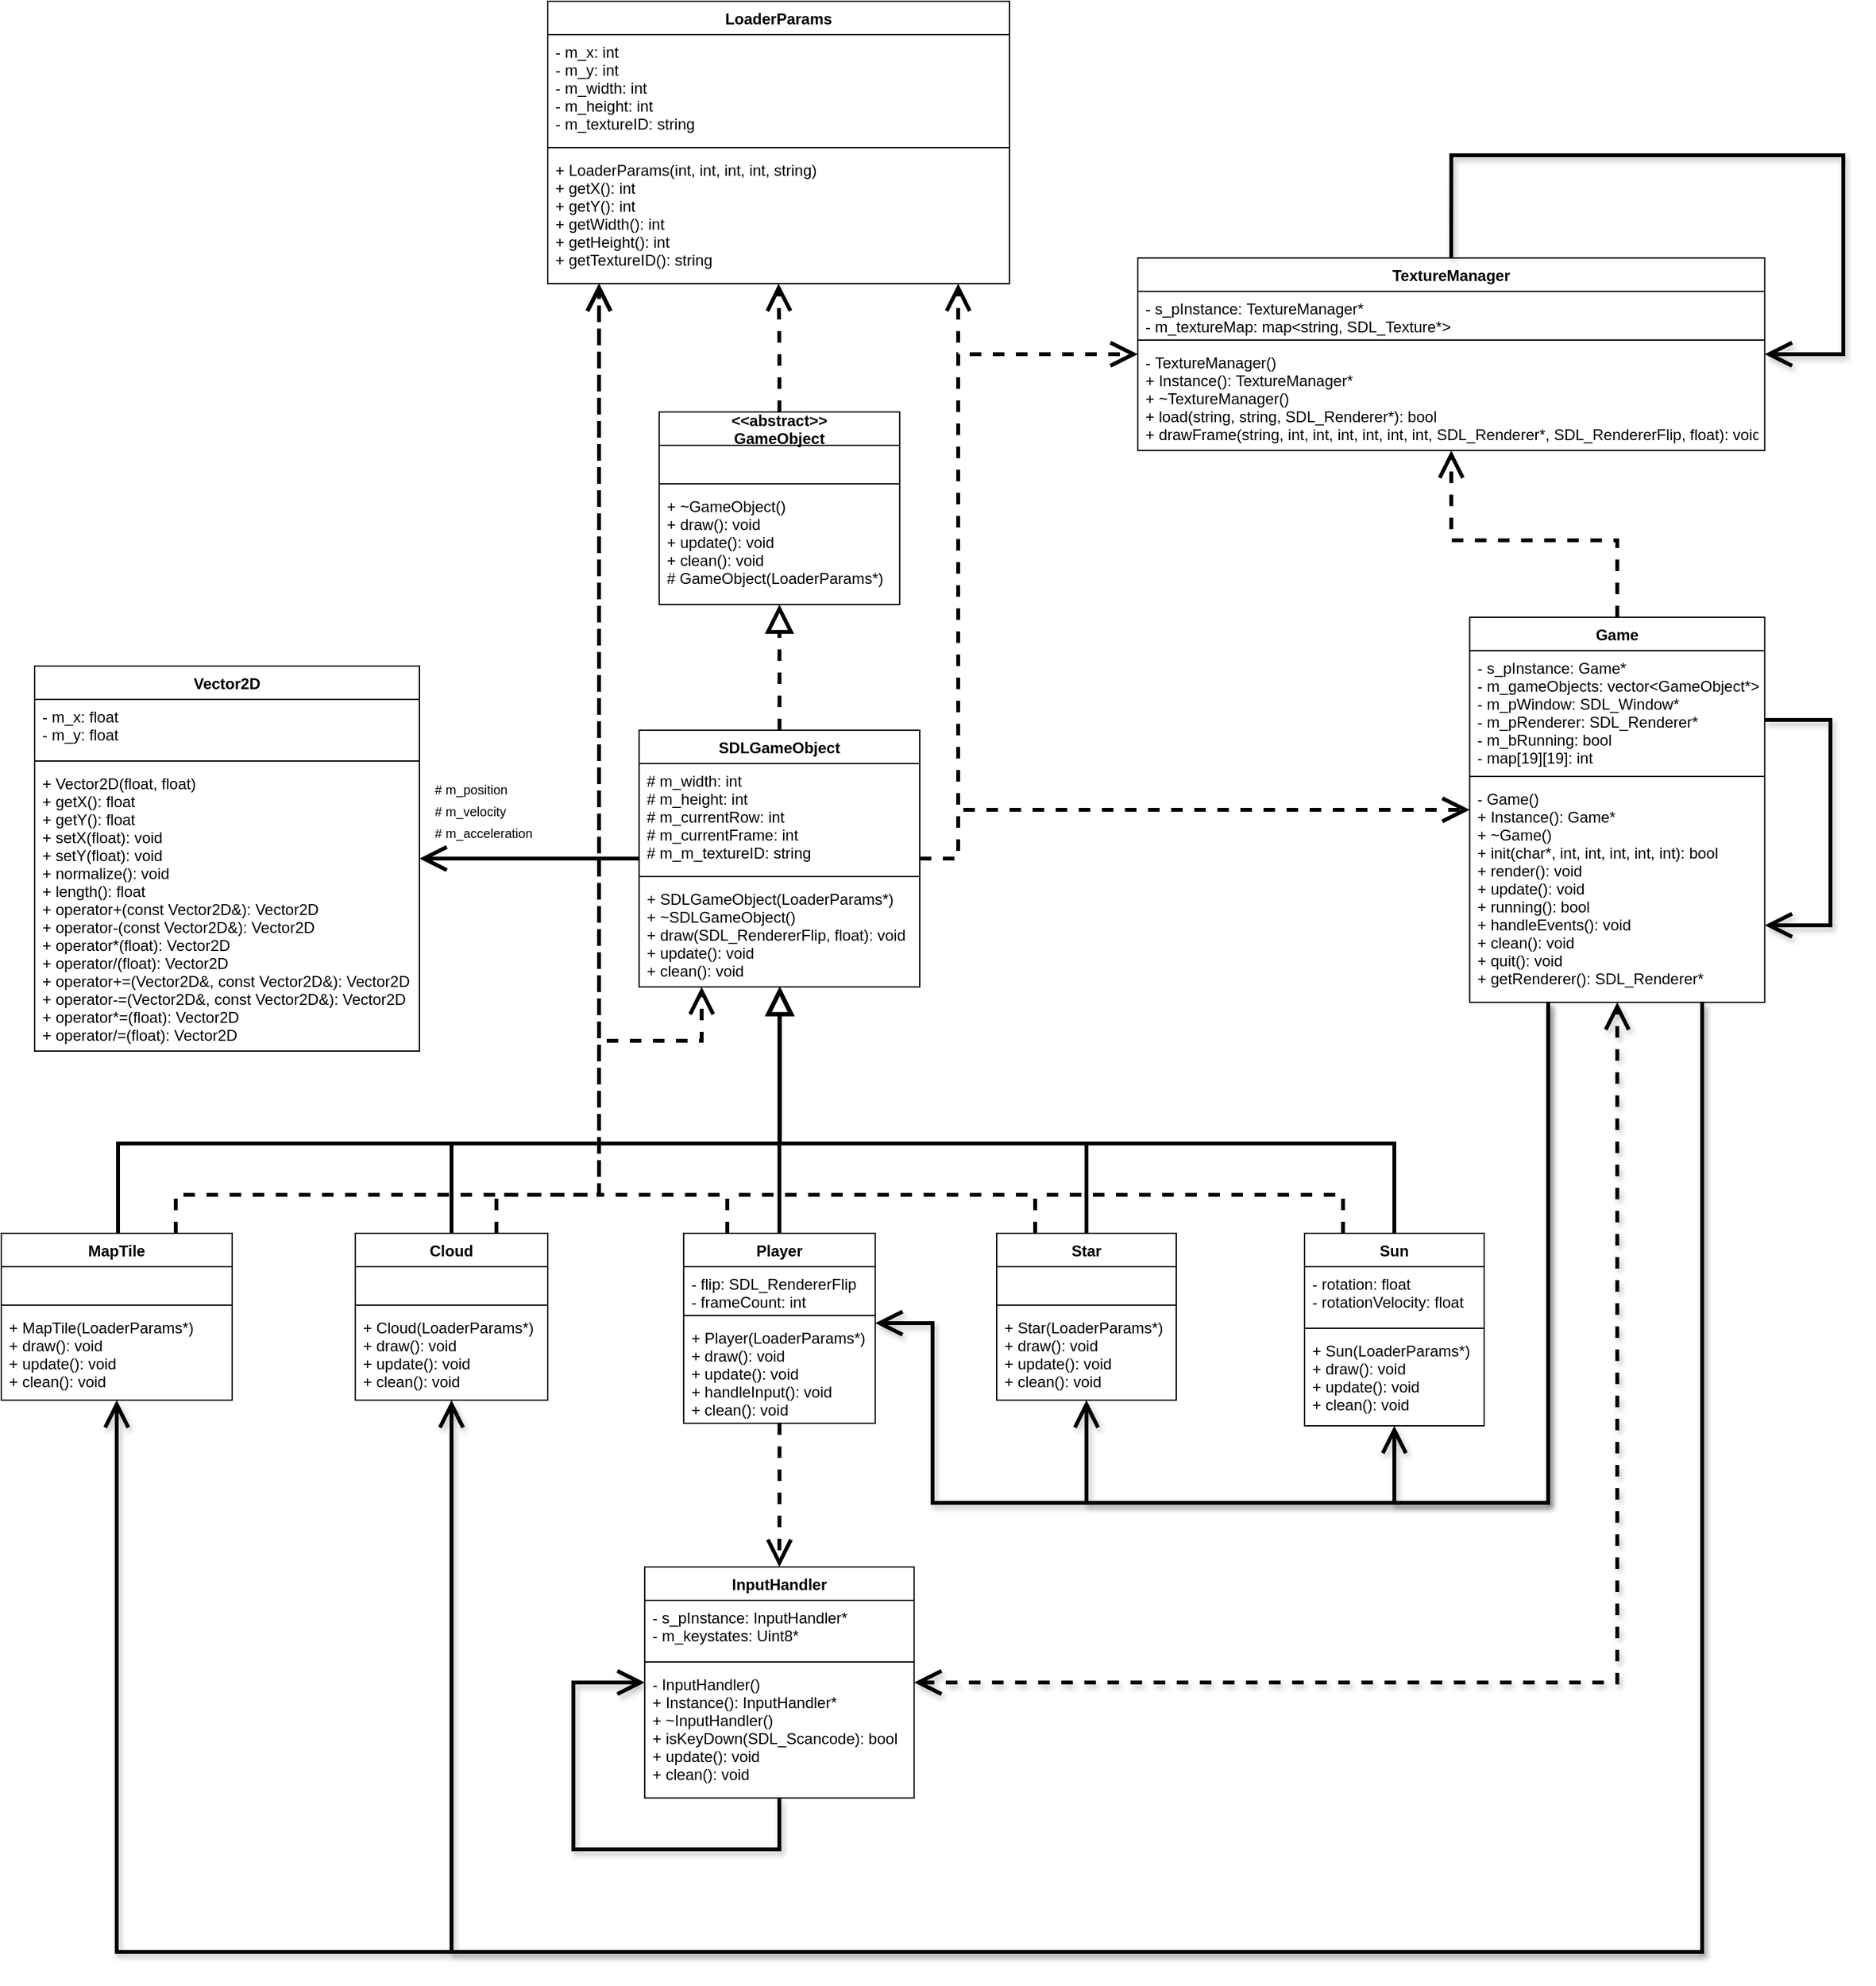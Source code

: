 <mxfile version="15.7.0" type="github">
  <diagram id="SluE9JfmMPjYJ1EXBR1Q" name="Page-1">
    <mxGraphModel dx="1038" dy="579" grid="1" gridSize="10" guides="1" tooltips="1" connect="1" arrows="1" fold="1" page="1" pageScale="1" pageWidth="827" pageHeight="1169" math="0" shadow="0">
      <root>
        <mxCell id="0" />
        <mxCell id="1" parent="0" />
        <mxCell id="HP5ziUZP_K-sw0KjSBvC-159" style="edgeStyle=orthogonalEdgeStyle;rounded=0;orthogonalLoop=1;jettySize=auto;html=1;dashed=1;fontSize=10;startArrow=open;startFill=0;endArrow=open;endFill=0;startSize=15;endSize=15;targetPerimeterSpacing=0;strokeWidth=3;align=left;shadow=1;" parent="1" source="HP5ziUZP_K-sw0KjSBvC-115" target="HP5ziUZP_K-sw0KjSBvC-17" edge="1">
          <mxGeometry relative="1" as="geometry" />
        </mxCell>
        <mxCell id="HP5ziUZP_K-sw0KjSBvC-128" style="edgeStyle=orthogonalEdgeStyle;rounded=0;orthogonalLoop=1;jettySize=auto;html=1;fontSize=14;startArrow=none;startFill=0;endArrow=block;endFill=0;startSize=0;endSize=15;targetPerimeterSpacing=0;strokeWidth=3;align=left;" parent="1" source="HP5ziUZP_K-sw0KjSBvC-13" target="HP5ziUZP_K-sw0KjSBvC-38" edge="1">
          <mxGeometry relative="1" as="geometry">
            <Array as="points">
              <mxPoint x="585" y="930" />
              <mxPoint x="841" y="930" />
            </Array>
          </mxGeometry>
        </mxCell>
        <mxCell id="HP5ziUZP_K-sw0KjSBvC-146" style="edgeStyle=orthogonalEdgeStyle;rounded=0;orthogonalLoop=1;jettySize=auto;html=1;dashed=1;fontSize=10;startArrow=none;startFill=0;endArrow=open;endFill=0;startSize=0;endSize=15;targetPerimeterSpacing=0;strokeWidth=3;align=left;" parent="1" source="HP5ziUZP_K-sw0KjSBvC-13" target="HP5ziUZP_K-sw0KjSBvC-26" edge="1">
          <mxGeometry relative="1" as="geometry">
            <Array as="points">
              <mxPoint x="620" y="970" />
              <mxPoint x="700" y="970" />
            </Array>
          </mxGeometry>
        </mxCell>
        <mxCell id="HP5ziUZP_K-sw0KjSBvC-13" value="Cloud" style="swimlane;fontStyle=1;align=center;verticalAlign=top;childLayout=stackLayout;horizontal=1;startSize=26;horizontalStack=0;resizeParent=1;resizeParentMax=0;resizeLast=0;collapsible=1;marginBottom=0;" parent="1" vertex="1">
          <mxGeometry x="510" y="1000" width="150" height="130" as="geometry" />
        </mxCell>
        <mxCell id="HP5ziUZP_K-sw0KjSBvC-14" value=" " style="text;strokeColor=none;fillColor=none;align=left;verticalAlign=top;spacingLeft=4;spacingRight=4;overflow=hidden;rotatable=0;points=[[0,0.5],[1,0.5]];portConstraint=eastwest;" parent="HP5ziUZP_K-sw0KjSBvC-13" vertex="1">
          <mxGeometry y="26" width="150" height="26" as="geometry" />
        </mxCell>
        <mxCell id="HP5ziUZP_K-sw0KjSBvC-15" value="" style="line;strokeWidth=1;fillColor=none;align=left;verticalAlign=middle;spacingTop=-1;spacingLeft=3;spacingRight=3;rotatable=0;labelPosition=right;points=[];portConstraint=eastwest;" parent="HP5ziUZP_K-sw0KjSBvC-13" vertex="1">
          <mxGeometry y="52" width="150" height="8" as="geometry" />
        </mxCell>
        <mxCell id="HP5ziUZP_K-sw0KjSBvC-16" value="+ Cloud(LoaderParams*)&#xa;+ draw(): void&#xa;+ update(): void&#xa;+ clean(): void" style="text;strokeColor=none;fillColor=none;align=left;verticalAlign=top;spacingLeft=4;spacingRight=4;overflow=hidden;rotatable=0;points=[[0,0.5],[1,0.5]];portConstraint=eastwest;" parent="HP5ziUZP_K-sw0KjSBvC-13" vertex="1">
          <mxGeometry y="60" width="150" height="70" as="geometry" />
        </mxCell>
        <mxCell id="HP5ziUZP_K-sw0KjSBvC-136" style="edgeStyle=orthogonalEdgeStyle;rounded=0;orthogonalLoop=1;jettySize=auto;html=1;fontSize=12;startArrow=none;startFill=0;endArrow=open;endFill=0;startSize=0;endSize=15;targetPerimeterSpacing=0;strokeWidth=3;align=left;dashed=1;" parent="1" source="HP5ziUZP_K-sw0KjSBvC-22" target="HP5ziUZP_K-sw0KjSBvC-26" edge="1">
          <mxGeometry relative="1" as="geometry" />
        </mxCell>
        <mxCell id="HP5ziUZP_K-sw0KjSBvC-22" value="&lt;&lt;abstract&gt;&gt;&#xa;GameObject" style="swimlane;fontStyle=1;align=center;verticalAlign=middle;childLayout=stackLayout;horizontal=1;startSize=26;horizontalStack=0;resizeParent=1;resizeParentMax=0;resizeLast=0;collapsible=1;marginBottom=0;fontSize=12;spacing=2;spacingTop=0;" parent="1" vertex="1">
          <mxGeometry x="746.88" y="360" width="187.5" height="150" as="geometry">
            <mxRectangle x="746.88" y="360" width="110" height="40" as="alternateBounds" />
          </mxGeometry>
        </mxCell>
        <mxCell id="HP5ziUZP_K-sw0KjSBvC-23" value=" " style="text;align=left;verticalAlign=top;spacingLeft=4;spacingRight=4;overflow=hidden;rotatable=0;points=[[0,0.5],[1,0.5]];portConstraint=eastwest;" parent="HP5ziUZP_K-sw0KjSBvC-22" vertex="1">
          <mxGeometry y="26" width="187.5" height="26" as="geometry" />
        </mxCell>
        <mxCell id="HP5ziUZP_K-sw0KjSBvC-24" value="" style="line;strokeWidth=1;fillColor=none;align=left;verticalAlign=middle;spacingTop=-1;spacingLeft=3;spacingRight=3;rotatable=0;labelPosition=right;points=[];portConstraint=eastwest;" parent="HP5ziUZP_K-sw0KjSBvC-22" vertex="1">
          <mxGeometry y="52" width="187.5" height="8" as="geometry" />
        </mxCell>
        <mxCell id="HP5ziUZP_K-sw0KjSBvC-25" value="+ ~GameObject()&#xa;+ draw(): void&#xa;+ update(): void&#xa;+ clean(): void&#xa;# GameObject(LoaderParams*)" style="text;strokeColor=none;fillColor=none;align=left;verticalAlign=top;spacingLeft=4;spacingRight=4;overflow=hidden;rotatable=0;points=[[0,0.5],[1,0.5]];portConstraint=eastwest;fontSize=12;" parent="HP5ziUZP_K-sw0KjSBvC-22" vertex="1">
          <mxGeometry y="60" width="187.5" height="90" as="geometry" />
        </mxCell>
        <mxCell id="HP5ziUZP_K-sw0KjSBvC-26" value="LoaderParams" style="swimlane;fontStyle=1;align=center;verticalAlign=top;childLayout=stackLayout;horizontal=1;startSize=26;horizontalStack=0;resizeParent=1;resizeParentMax=0;resizeLast=0;collapsible=1;marginBottom=0;" parent="1" vertex="1">
          <mxGeometry x="660" y="40" width="360" height="220" as="geometry" />
        </mxCell>
        <mxCell id="HP5ziUZP_K-sw0KjSBvC-27" value="- m_x: int&#xa;- m_y: int&#xa;- m_width: int&#xa;- m_height: int&#xa;- m_textureID: string" style="text;strokeColor=none;fillColor=none;align=left;verticalAlign=top;spacingLeft=4;spacingRight=4;overflow=hidden;rotatable=0;points=[[0,0.5],[1,0.5]];portConstraint=eastwest;" parent="HP5ziUZP_K-sw0KjSBvC-26" vertex="1">
          <mxGeometry y="26" width="360" height="84" as="geometry" />
        </mxCell>
        <mxCell id="HP5ziUZP_K-sw0KjSBvC-28" value="" style="line;strokeWidth=1;fillColor=none;align=left;verticalAlign=middle;spacingTop=-1;spacingLeft=3;spacingRight=3;rotatable=0;labelPosition=right;points=[];portConstraint=eastwest;" parent="HP5ziUZP_K-sw0KjSBvC-26" vertex="1">
          <mxGeometry y="110" width="360" height="8" as="geometry" />
        </mxCell>
        <mxCell id="HP5ziUZP_K-sw0KjSBvC-29" value="+ LoaderParams(int, int, int, int, string)&#xa;+ getX(): int&#xa;+ getY(): int&#xa;+ getWidth(): int&#xa;+ getHeight(): int&#xa;+ getTextureID(): string" style="text;strokeColor=none;fillColor=none;align=left;verticalAlign=top;spacingLeft=4;spacingRight=4;overflow=hidden;rotatable=0;points=[[0,0.5],[1,0.5]];portConstraint=eastwest;" parent="HP5ziUZP_K-sw0KjSBvC-26" vertex="1">
          <mxGeometry y="118" width="360" height="102" as="geometry" />
        </mxCell>
        <mxCell id="HP5ziUZP_K-sw0KjSBvC-122" style="edgeStyle=orthogonalEdgeStyle;rounded=0;orthogonalLoop=1;jettySize=auto;html=1;fontSize=14;startArrow=none;startFill=0;endArrow=block;endFill=0;startSize=0;endSize=15;targetPerimeterSpacing=0;strokeWidth=3;align=left;" parent="1" source="HP5ziUZP_K-sw0KjSBvC-34" target="HP5ziUZP_K-sw0KjSBvC-38" edge="1">
          <mxGeometry relative="1" as="geometry" />
        </mxCell>
        <mxCell id="HP5ziUZP_K-sw0KjSBvC-148" style="edgeStyle=orthogonalEdgeStyle;rounded=0;orthogonalLoop=1;jettySize=auto;html=1;dashed=1;fontSize=10;startArrow=none;startFill=0;endArrow=open;endFill=0;startSize=0;endSize=15;targetPerimeterSpacing=0;strokeWidth=3;align=left;" parent="1" source="HP5ziUZP_K-sw0KjSBvC-34" target="HP5ziUZP_K-sw0KjSBvC-26" edge="1">
          <mxGeometry relative="1" as="geometry">
            <Array as="points">
              <mxPoint x="800" y="970" />
              <mxPoint x="700" y="970" />
            </Array>
          </mxGeometry>
        </mxCell>
        <mxCell id="HP5ziUZP_K-sw0KjSBvC-156" style="edgeStyle=orthogonalEdgeStyle;rounded=0;orthogonalLoop=1;jettySize=auto;html=1;dashed=1;fontSize=10;startArrow=none;startFill=0;endArrow=open;endFill=0;startSize=0;endSize=15;targetPerimeterSpacing=0;strokeWidth=3;align=left;" parent="1" source="HP5ziUZP_K-sw0KjSBvC-34" target="HP5ziUZP_K-sw0KjSBvC-115" edge="1">
          <mxGeometry relative="1" as="geometry" />
        </mxCell>
        <mxCell id="HP5ziUZP_K-sw0KjSBvC-34" value="Player" style="swimlane;fontStyle=1;align=center;verticalAlign=top;childLayout=stackLayout;horizontal=1;startSize=26;horizontalStack=0;resizeParent=1;resizeParentMax=0;resizeLast=0;collapsible=1;marginBottom=0;" parent="1" vertex="1">
          <mxGeometry x="765.95" y="1000" width="149.37" height="148" as="geometry" />
        </mxCell>
        <mxCell id="HP5ziUZP_K-sw0KjSBvC-35" value="- flip: SDL_RendererFlip&#xa;- frameCount: int" style="text;strokeColor=none;fillColor=none;align=left;verticalAlign=top;spacingLeft=4;spacingRight=4;overflow=hidden;rotatable=0;points=[[0,0.5],[1,0.5]];portConstraint=eastwest;" parent="HP5ziUZP_K-sw0KjSBvC-34" vertex="1">
          <mxGeometry y="26" width="149.37" height="34" as="geometry" />
        </mxCell>
        <mxCell id="HP5ziUZP_K-sw0KjSBvC-36" value="" style="line;strokeWidth=1;fillColor=none;align=left;verticalAlign=middle;spacingTop=-1;spacingLeft=3;spacingRight=3;rotatable=0;labelPosition=right;points=[];portConstraint=eastwest;" parent="HP5ziUZP_K-sw0KjSBvC-34" vertex="1">
          <mxGeometry y="60" width="149.37" height="8" as="geometry" />
        </mxCell>
        <mxCell id="HP5ziUZP_K-sw0KjSBvC-37" value="+ Player(LoaderParams*)&#xa;+ draw(): void&#xa;+ update(): void&#xa;+ handleInput(): void&#xa;+ clean(): void" style="text;strokeColor=none;fillColor=none;align=left;verticalAlign=top;spacingLeft=4;spacingRight=4;overflow=hidden;rotatable=0;points=[[0,0.5],[1,0.5]];portConstraint=eastwest;" parent="HP5ziUZP_K-sw0KjSBvC-34" vertex="1">
          <mxGeometry y="68" width="149.37" height="80" as="geometry" />
        </mxCell>
        <mxCell id="HP5ziUZP_K-sw0KjSBvC-74" style="edgeStyle=orthogonalEdgeStyle;rounded=0;orthogonalLoop=1;jettySize=auto;html=1;startArrow=none;startFill=0;endArrow=block;endFill=0;targetPerimeterSpacing=0;strokeWidth=3;dashed=1;startSize=0;endSize=15;align=left;" parent="1" source="HP5ziUZP_K-sw0KjSBvC-38" target="HP5ziUZP_K-sw0KjSBvC-22" edge="1">
          <mxGeometry relative="1" as="geometry" />
        </mxCell>
        <mxCell id="HP5ziUZP_K-sw0KjSBvC-125" value="&lt;font style=&quot;font-size: 10px&quot;&gt;# m_position&lt;br&gt;# m_velocity&lt;br&gt;# m_acceleration&lt;/font&gt;" style="edgeStyle=orthogonalEdgeStyle;rounded=0;orthogonalLoop=1;jettySize=auto;html=1;fontSize=14;startArrow=none;startFill=0;endArrow=open;endFill=0;startSize=0;endSize=15;targetPerimeterSpacing=0;strokeWidth=3;align=left;" parent="1" source="HP5ziUZP_K-sw0KjSBvC-38" target="HP5ziUZP_K-sw0KjSBvC-54" edge="1">
          <mxGeometry x="0.883" y="-38" relative="1" as="geometry">
            <mxPoint as="offset" />
          </mxGeometry>
        </mxCell>
        <mxCell id="HP5ziUZP_K-sw0KjSBvC-138" style="edgeStyle=orthogonalEdgeStyle;rounded=0;orthogonalLoop=1;jettySize=auto;html=1;dashed=1;fontSize=10;startArrow=none;startFill=0;endArrow=open;endFill=0;startSize=0;endSize=15;targetPerimeterSpacing=0;strokeWidth=3;align=left;" parent="1" source="HP5ziUZP_K-sw0KjSBvC-38" target="HP5ziUZP_K-sw0KjSBvC-26" edge="1">
          <mxGeometry relative="1" as="geometry">
            <Array as="points">
              <mxPoint x="980" y="430" />
              <mxPoint x="980" y="430" />
            </Array>
          </mxGeometry>
        </mxCell>
        <mxCell id="HP5ziUZP_K-sw0KjSBvC-141" style="edgeStyle=orthogonalEdgeStyle;rounded=0;orthogonalLoop=1;jettySize=auto;html=1;dashed=1;fontSize=10;startArrow=none;startFill=0;endArrow=open;endFill=0;startSize=0;endSize=15;targetPerimeterSpacing=0;strokeWidth=3;align=left;" parent="1" source="HP5ziUZP_K-sw0KjSBvC-38" target="HP5ziUZP_K-sw0KjSBvC-50" edge="1">
          <mxGeometry relative="1" as="geometry">
            <Array as="points">
              <mxPoint x="980" y="708" />
              <mxPoint x="980" y="315" />
            </Array>
          </mxGeometry>
        </mxCell>
        <mxCell id="HP5ziUZP_K-sw0KjSBvC-160" style="edgeStyle=orthogonalEdgeStyle;rounded=0;orthogonalLoop=1;jettySize=auto;html=1;dashed=1;fontSize=10;startArrow=none;startFill=0;endArrow=open;endFill=0;startSize=0;endSize=15;targetPerimeterSpacing=0;strokeWidth=3;align=left;" parent="1" source="HP5ziUZP_K-sw0KjSBvC-38" target="HP5ziUZP_K-sw0KjSBvC-17" edge="1">
          <mxGeometry relative="1" as="geometry">
            <Array as="points">
              <mxPoint x="980" y="708" />
              <mxPoint x="980" y="670" />
            </Array>
          </mxGeometry>
        </mxCell>
        <mxCell id="HP5ziUZP_K-sw0KjSBvC-38" value="SDLGameObject" style="swimlane;fontStyle=1;align=center;verticalAlign=top;childLayout=stackLayout;horizontal=1;startSize=26;horizontalStack=0;resizeParent=1;resizeParentMax=0;resizeLast=0;collapsible=1;marginBottom=0;" parent="1" vertex="1">
          <mxGeometry x="731.26" y="608" width="218.75" height="200" as="geometry" />
        </mxCell>
        <mxCell id="HP5ziUZP_K-sw0KjSBvC-39" value="# m_width: int&#xa;# m_height: int&#xa;# m_currentRow: int&#xa;# m_currentFrame: int&#xa;# m_m_textureID: string" style="text;strokeColor=none;fillColor=none;align=left;verticalAlign=top;spacingLeft=4;spacingRight=4;overflow=hidden;rotatable=0;points=[[0,0.5],[1,0.5]];portConstraint=eastwest;" parent="HP5ziUZP_K-sw0KjSBvC-38" vertex="1">
          <mxGeometry y="26" width="218.75" height="84" as="geometry" />
        </mxCell>
        <mxCell id="HP5ziUZP_K-sw0KjSBvC-40" value="" style="line;strokeWidth=1;fillColor=none;align=left;verticalAlign=middle;spacingTop=-1;spacingLeft=3;spacingRight=3;rotatable=0;labelPosition=right;points=[];portConstraint=eastwest;" parent="HP5ziUZP_K-sw0KjSBvC-38" vertex="1">
          <mxGeometry y="110" width="218.75" height="8" as="geometry" />
        </mxCell>
        <mxCell id="HP5ziUZP_K-sw0KjSBvC-41" value="+ SDLGameObject(LoaderParams*)&#xa;+ ~SDLGameObject()&#xa;+ draw(SDL_RendererFlip, float): void&#xa;+ update(): void&#xa;+ clean(): void" style="text;strokeColor=none;fillColor=none;align=left;verticalAlign=top;spacingLeft=4;spacingRight=4;overflow=hidden;rotatable=0;points=[[0,0.5],[1,0.5]];portConstraint=eastwest;" parent="HP5ziUZP_K-sw0KjSBvC-38" vertex="1">
          <mxGeometry y="118" width="218.75" height="82" as="geometry" />
        </mxCell>
        <mxCell id="HP5ziUZP_K-sw0KjSBvC-131" style="edgeStyle=orthogonalEdgeStyle;rounded=0;orthogonalLoop=1;jettySize=auto;html=1;fontSize=14;startArrow=none;startFill=0;endArrow=block;endFill=0;startSize=0;endSize=15;targetPerimeterSpacing=0;strokeWidth=3;align=left;" parent="1" source="HP5ziUZP_K-sw0KjSBvC-42" target="HP5ziUZP_K-sw0KjSBvC-38" edge="1">
          <mxGeometry relative="1" as="geometry">
            <Array as="points">
              <mxPoint x="1320" y="930" />
              <mxPoint x="841" y="930" />
            </Array>
          </mxGeometry>
        </mxCell>
        <mxCell id="HP5ziUZP_K-sw0KjSBvC-153" style="edgeStyle=orthogonalEdgeStyle;rounded=0;orthogonalLoop=1;jettySize=auto;html=1;dashed=1;fontSize=10;startArrow=none;startFill=0;endArrow=none;endFill=0;startSize=0;endSize=15;targetPerimeterSpacing=0;strokeWidth=3;align=left;" parent="1" source="HP5ziUZP_K-sw0KjSBvC-42" edge="1">
          <mxGeometry relative="1" as="geometry">
            <mxPoint x="1040" y="970" as="targetPoint" />
            <Array as="points">
              <mxPoint x="1280" y="970" />
            </Array>
          </mxGeometry>
        </mxCell>
        <mxCell id="HP5ziUZP_K-sw0KjSBvC-42" value="Sun" style="swimlane;fontStyle=1;align=center;verticalAlign=top;childLayout=stackLayout;horizontal=1;startSize=26;horizontalStack=0;resizeParent=1;resizeParentMax=0;resizeLast=0;collapsible=1;marginBottom=0;" parent="1" vertex="1">
          <mxGeometry x="1250" y="1000" width="140" height="150" as="geometry" />
        </mxCell>
        <mxCell id="HP5ziUZP_K-sw0KjSBvC-43" value="- rotation: float&#xa;- rotationVelocity: float" style="text;strokeColor=none;fillColor=none;align=left;verticalAlign=top;spacingLeft=4;spacingRight=4;overflow=hidden;rotatable=0;points=[[0,0.5],[1,0.5]];portConstraint=eastwest;" parent="HP5ziUZP_K-sw0KjSBvC-42" vertex="1">
          <mxGeometry y="26" width="140" height="44" as="geometry" />
        </mxCell>
        <mxCell id="HP5ziUZP_K-sw0KjSBvC-44" value="" style="line;strokeWidth=1;fillColor=none;align=left;verticalAlign=middle;spacingTop=-1;spacingLeft=3;spacingRight=3;rotatable=0;labelPosition=right;points=[];portConstraint=eastwest;" parent="HP5ziUZP_K-sw0KjSBvC-42" vertex="1">
          <mxGeometry y="70" width="140" height="8" as="geometry" />
        </mxCell>
        <mxCell id="HP5ziUZP_K-sw0KjSBvC-45" value="+ Sun(LoaderParams*)&#xa;+ draw(): void&#xa;+ update(): void&#xa;+ clean(): void" style="text;strokeColor=none;fillColor=none;align=left;verticalAlign=top;spacingLeft=4;spacingRight=4;overflow=hidden;rotatable=0;points=[[0,0.5],[1,0.5]];portConstraint=eastwest;" parent="HP5ziUZP_K-sw0KjSBvC-42" vertex="1">
          <mxGeometry y="78" width="140" height="72" as="geometry" />
        </mxCell>
        <mxCell id="HP5ziUZP_K-sw0KjSBvC-130" style="edgeStyle=orthogonalEdgeStyle;rounded=0;orthogonalLoop=1;jettySize=auto;html=1;fontSize=14;startArrow=none;startFill=0;endArrow=block;endFill=0;startSize=0;endSize=15;targetPerimeterSpacing=0;strokeWidth=3;align=left;" parent="1" source="HP5ziUZP_K-sw0KjSBvC-46" target="HP5ziUZP_K-sw0KjSBvC-38" edge="1">
          <mxGeometry relative="1" as="geometry">
            <Array as="points">
              <mxPoint x="1080" y="930" />
              <mxPoint x="841" y="930" />
            </Array>
          </mxGeometry>
        </mxCell>
        <mxCell id="HP5ziUZP_K-sw0KjSBvC-152" style="edgeStyle=orthogonalEdgeStyle;rounded=0;orthogonalLoop=1;jettySize=auto;html=1;dashed=1;fontSize=10;startArrow=none;startFill=0;endArrow=none;endFill=0;startSize=0;endSize=15;targetPerimeterSpacing=0;strokeWidth=3;align=left;" parent="1" source="HP5ziUZP_K-sw0KjSBvC-46" edge="1">
          <mxGeometry relative="1" as="geometry">
            <mxPoint x="800" y="970" as="targetPoint" />
            <Array as="points">
              <mxPoint x="1040" y="970" />
            </Array>
          </mxGeometry>
        </mxCell>
        <mxCell id="HP5ziUZP_K-sw0KjSBvC-46" value="Star" style="swimlane;fontStyle=1;align=center;verticalAlign=top;childLayout=stackLayout;horizontal=1;startSize=26;horizontalStack=0;resizeParent=1;resizeParentMax=0;resizeLast=0;collapsible=1;marginBottom=0;" parent="1" vertex="1">
          <mxGeometry x="1010" y="1000" width="140" height="130" as="geometry" />
        </mxCell>
        <mxCell id="HP5ziUZP_K-sw0KjSBvC-47" value=" " style="text;strokeColor=none;fillColor=none;align=left;verticalAlign=top;spacingLeft=4;spacingRight=4;overflow=hidden;rotatable=0;points=[[0,0.5],[1,0.5]];portConstraint=eastwest;" parent="HP5ziUZP_K-sw0KjSBvC-46" vertex="1">
          <mxGeometry y="26" width="140" height="26" as="geometry" />
        </mxCell>
        <mxCell id="HP5ziUZP_K-sw0KjSBvC-48" value="" style="line;strokeWidth=1;fillColor=none;align=left;verticalAlign=middle;spacingTop=-1;spacingLeft=3;spacingRight=3;rotatable=0;labelPosition=right;points=[];portConstraint=eastwest;" parent="HP5ziUZP_K-sw0KjSBvC-46" vertex="1">
          <mxGeometry y="52" width="140" height="8" as="geometry" />
        </mxCell>
        <mxCell id="HP5ziUZP_K-sw0KjSBvC-49" value="+ Star(LoaderParams*)&#xa;+ draw(): void&#xa;+ update(): void&#xa;+ clean(): void" style="text;strokeColor=none;fillColor=none;align=left;verticalAlign=top;spacingLeft=4;spacingRight=4;overflow=hidden;rotatable=0;points=[[0,0.5],[1,0.5]];portConstraint=eastwest;" parent="HP5ziUZP_K-sw0KjSBvC-46" vertex="1">
          <mxGeometry y="60" width="140" height="70" as="geometry" />
        </mxCell>
        <mxCell id="HP5ziUZP_K-sw0KjSBvC-50" value="TextureManager" style="swimlane;fontStyle=1;align=center;verticalAlign=top;childLayout=stackLayout;horizontal=1;startSize=26;horizontalStack=0;resizeParent=1;resizeParentMax=0;resizeLast=0;collapsible=1;marginBottom=0;" parent="1" vertex="1">
          <mxGeometry x="1120" y="240" width="488.75" height="150" as="geometry" />
        </mxCell>
        <mxCell id="HP5ziUZP_K-sw0KjSBvC-51" value="- s_pInstance: TextureManager*&#xa;- m_textureMap: map&lt;string, SDL_Texture*&gt;" style="text;strokeColor=none;fillColor=none;align=left;verticalAlign=top;spacingLeft=4;spacingRight=4;overflow=hidden;rotatable=0;points=[[0,0.5],[1,0.5]];portConstraint=eastwest;" parent="HP5ziUZP_K-sw0KjSBvC-50" vertex="1">
          <mxGeometry y="26" width="488.75" height="34" as="geometry" />
        </mxCell>
        <mxCell id="HP5ziUZP_K-sw0KjSBvC-52" value="" style="line;strokeWidth=1;fillColor=none;align=left;verticalAlign=middle;spacingTop=-1;spacingLeft=3;spacingRight=3;rotatable=0;labelPosition=right;points=[];portConstraint=eastwest;" parent="HP5ziUZP_K-sw0KjSBvC-50" vertex="1">
          <mxGeometry y="60" width="488.75" height="8" as="geometry" />
        </mxCell>
        <mxCell id="HP5ziUZP_K-sw0KjSBvC-53" value="- TextureManager()&#xa;+ Instance(): TextureManager*&#xa;+ ~TextureManager()&#xa;+ load(string, string, SDL_Renderer*): bool&#xa;+ drawFrame(string, int, int, int, int, int, int, SDL_Renderer*, SDL_RendererFlip, float): void" style="text;strokeColor=none;fillColor=none;align=left;verticalAlign=top;spacingLeft=4;spacingRight=4;overflow=hidden;rotatable=0;points=[[0,0.5],[1,0.5]];portConstraint=eastwest;" parent="HP5ziUZP_K-sw0KjSBvC-50" vertex="1">
          <mxGeometry y="68" width="488.75" height="82" as="geometry" />
        </mxCell>
        <mxCell id="HP5ziUZP_K-sw0KjSBvC-54" value="Vector2D" style="swimlane;fontStyle=1;align=center;verticalAlign=top;childLayout=stackLayout;horizontal=1;startSize=26;horizontalStack=0;resizeParent=1;resizeParentMax=0;resizeLast=0;collapsible=1;marginBottom=0;" parent="1" vertex="1">
          <mxGeometry x="260" y="558" width="300" height="300" as="geometry" />
        </mxCell>
        <mxCell id="HP5ziUZP_K-sw0KjSBvC-55" value="- m_x: float&#xa;- m_y: float " style="text;strokeColor=none;fillColor=none;align=left;verticalAlign=top;spacingLeft=4;spacingRight=4;overflow=hidden;rotatable=0;points=[[0,0.5],[1,0.5]];portConstraint=eastwest;" parent="HP5ziUZP_K-sw0KjSBvC-54" vertex="1">
          <mxGeometry y="26" width="300" height="44" as="geometry" />
        </mxCell>
        <mxCell id="HP5ziUZP_K-sw0KjSBvC-56" value="" style="line;strokeWidth=1;fillColor=none;align=left;verticalAlign=middle;spacingTop=-1;spacingLeft=3;spacingRight=3;rotatable=0;labelPosition=right;points=[];portConstraint=eastwest;" parent="HP5ziUZP_K-sw0KjSBvC-54" vertex="1">
          <mxGeometry y="70" width="300" height="8" as="geometry" />
        </mxCell>
        <mxCell id="HP5ziUZP_K-sw0KjSBvC-57" value="+ Vector2D(float, float)&#xa;+ getX(): float&#xa;+ getY(): float&#xa;+ setX(float): void&#xa;+ setY(float): void&#xa;+ normalize(): void&#xa;+ length(): float&#xa;+ operator+(const Vector2D&amp;): Vector2D&#xa;+ operator-(const Vector2D&amp;): Vector2D&#xa;+ operator*(float): Vector2D&#xa;+ operator/(float): Vector2D&#xa;+ operator+=(Vector2D&amp;, const Vector2D&amp;): Vector2D&#xa;+ operator-=(Vector2D&amp;, const Vector2D&amp;): Vector2D&#xa;+ operator*=(float): Vector2D&#xa;+ operator/=(float): Vector2D" style="text;strokeColor=none;fillColor=none;align=left;verticalAlign=top;spacingLeft=4;spacingRight=4;overflow=hidden;rotatable=0;points=[[0,0.5],[1,0.5]];portConstraint=eastwest;" parent="HP5ziUZP_K-sw0KjSBvC-54" vertex="1">
          <mxGeometry y="78" width="300" height="222" as="geometry" />
        </mxCell>
        <mxCell id="HP5ziUZP_K-sw0KjSBvC-120" style="edgeStyle=orthogonalEdgeStyle;rounded=0;orthogonalLoop=1;jettySize=auto;html=1;fontSize=14;startArrow=none;startFill=0;endArrow=block;endFill=0;startSize=0;endSize=15;targetPerimeterSpacing=0;strokeWidth=3;align=left;" parent="1" source="HP5ziUZP_K-sw0KjSBvC-6" target="HP5ziUZP_K-sw0KjSBvC-38" edge="1">
          <mxGeometry relative="1" as="geometry">
            <Array as="points">
              <mxPoint x="325" y="930" />
              <mxPoint x="841" y="930" />
            </Array>
          </mxGeometry>
        </mxCell>
        <mxCell id="HP5ziUZP_K-sw0KjSBvC-143" style="edgeStyle=orthogonalEdgeStyle;rounded=0;orthogonalLoop=1;jettySize=auto;html=1;dashed=1;fontSize=10;startArrow=none;startFill=0;endArrow=open;endFill=0;startSize=0;endSize=15;targetPerimeterSpacing=0;strokeWidth=3;align=left;" parent="1" source="HP5ziUZP_K-sw0KjSBvC-6" target="HP5ziUZP_K-sw0KjSBvC-26" edge="1">
          <mxGeometry relative="1" as="geometry">
            <Array as="points">
              <mxPoint x="370" y="970" />
              <mxPoint x="700" y="970" />
            </Array>
          </mxGeometry>
        </mxCell>
        <mxCell id="HP5ziUZP_K-sw0KjSBvC-155" style="edgeStyle=orthogonalEdgeStyle;rounded=0;orthogonalLoop=1;jettySize=auto;html=1;fontSize=10;startArrow=none;startFill=0;endArrow=open;endFill=0;startSize=0;endSize=15;targetPerimeterSpacing=0;strokeWidth=3;align=left;dashed=1;" parent="1" source="HP5ziUZP_K-sw0KjSBvC-6" target="HP5ziUZP_K-sw0KjSBvC-38" edge="1">
          <mxGeometry relative="1" as="geometry">
            <Array as="points">
              <mxPoint x="370" y="970" />
              <mxPoint x="700" y="970" />
              <mxPoint x="700" y="850" />
              <mxPoint x="780" y="850" />
            </Array>
          </mxGeometry>
        </mxCell>
        <mxCell id="HP5ziUZP_K-sw0KjSBvC-6" value="MapTile" style="swimlane;fontStyle=1;align=center;verticalAlign=top;childLayout=stackLayout;horizontal=1;startSize=26;horizontalStack=0;resizeParent=1;resizeParentMax=0;resizeLast=0;collapsible=1;marginBottom=0;" parent="1" vertex="1">
          <mxGeometry x="234" y="1000" width="180" height="130" as="geometry">
            <mxRectangle y="26" width="160" height="26" as="alternateBounds" />
          </mxGeometry>
        </mxCell>
        <mxCell id="HP5ziUZP_K-sw0KjSBvC-7" value=" " style="text;strokeColor=none;fillColor=none;align=left;verticalAlign=top;spacingLeft=4;spacingRight=4;overflow=hidden;rotatable=0;points=[[0,0.5],[1,0.5]];portConstraint=eastwest;" parent="HP5ziUZP_K-sw0KjSBvC-6" vertex="1">
          <mxGeometry y="26" width="180" height="26" as="geometry" />
        </mxCell>
        <mxCell id="HP5ziUZP_K-sw0KjSBvC-8" value="" style="line;strokeWidth=1;fillColor=none;align=left;verticalAlign=middle;spacingTop=-1;spacingLeft=3;spacingRight=3;rotatable=0;labelPosition=right;points=[];portConstraint=eastwest;" parent="HP5ziUZP_K-sw0KjSBvC-6" vertex="1">
          <mxGeometry y="52" width="180" height="8" as="geometry" />
        </mxCell>
        <mxCell id="HP5ziUZP_K-sw0KjSBvC-9" value="+ MapTile(LoaderParams*)&#xa;+ draw(): void&#xa;+ update(): void&#xa;+ clean(): void" style="text;strokeColor=none;fillColor=none;align=left;verticalAlign=top;spacingLeft=4;spacingRight=4;overflow=hidden;rotatable=0;points=[[0,0.5],[1,0.5]];portConstraint=eastwest;" parent="HP5ziUZP_K-sw0KjSBvC-6" vertex="1">
          <mxGeometry y="60" width="180" height="70" as="geometry" />
        </mxCell>
        <mxCell id="HP5ziUZP_K-sw0KjSBvC-115" value="InputHandler" style="swimlane;fontStyle=1;align=center;verticalAlign=top;childLayout=stackLayout;horizontal=1;startSize=26;horizontalStack=0;resizeParent=1;resizeParentMax=0;resizeLast=0;collapsible=1;marginBottom=0;" parent="1" vertex="1">
          <mxGeometry x="735.64" y="1260" width="210" height="180" as="geometry" />
        </mxCell>
        <mxCell id="HP5ziUZP_K-sw0KjSBvC-116" value="- s_pInstance: InputHandler*&#xa;- m_keystates: Uint8*" style="text;strokeColor=none;fillColor=none;align=left;verticalAlign=top;spacingLeft=4;spacingRight=4;overflow=hidden;rotatable=0;points=[[0,0.5],[1,0.5]];portConstraint=eastwest;" parent="HP5ziUZP_K-sw0KjSBvC-115" vertex="1">
          <mxGeometry y="26" width="210" height="44" as="geometry" />
        </mxCell>
        <mxCell id="HP5ziUZP_K-sw0KjSBvC-117" value="" style="line;strokeWidth=1;fillColor=none;align=left;verticalAlign=middle;spacingTop=-1;spacingLeft=3;spacingRight=3;rotatable=0;labelPosition=right;points=[];portConstraint=eastwest;" parent="HP5ziUZP_K-sw0KjSBvC-115" vertex="1">
          <mxGeometry y="70" width="210" height="8" as="geometry" />
        </mxCell>
        <mxCell id="HP5ziUZP_K-sw0KjSBvC-118" value="- InputHandler()&#xa;+ Instance(): InputHandler*&#xa;+ ~InputHandler()&#xa;+ isKeyDown(SDL_Scancode): bool&#xa;+ update(): void&#xa;+ clean(): void&#xa;" style="text;strokeColor=none;fillColor=none;align=left;verticalAlign=top;spacingLeft=4;spacingRight=4;overflow=hidden;rotatable=0;points=[[0,0.5],[1,0.5]];portConstraint=eastwest;" parent="HP5ziUZP_K-sw0KjSBvC-115" vertex="1">
          <mxGeometry y="78" width="210" height="102" as="geometry" />
        </mxCell>
        <mxCell id="HP5ziUZP_K-sw0KjSBvC-161" style="edgeStyle=orthogonalEdgeStyle;rounded=0;orthogonalLoop=1;jettySize=auto;html=1;dashed=1;fontSize=10;startArrow=none;startFill=0;endArrow=open;endFill=0;startSize=0;endSize=15;targetPerimeterSpacing=0;strokeWidth=3;align=left;" parent="1" source="HP5ziUZP_K-sw0KjSBvC-17" target="HP5ziUZP_K-sw0KjSBvC-50" edge="1">
          <mxGeometry relative="1" as="geometry" />
        </mxCell>
        <mxCell id="o7nYqcWOoGf3yW9YEdYJ-10" style="edgeStyle=orthogonalEdgeStyle;rounded=0;orthogonalLoop=1;jettySize=auto;html=1;shadow=1;startArrow=none;startFill=0;endArrow=open;endFill=0;startSize=0;strokeWidth=3;endSize=15;" parent="1" source="HP5ziUZP_K-sw0KjSBvC-17" target="HP5ziUZP_K-sw0KjSBvC-42" edge="1">
          <mxGeometry relative="1" as="geometry">
            <Array as="points">
              <mxPoint x="1440" y="1210" />
              <mxPoint x="1320" y="1210" />
            </Array>
          </mxGeometry>
        </mxCell>
        <mxCell id="o7nYqcWOoGf3yW9YEdYJ-11" style="edgeStyle=orthogonalEdgeStyle;rounded=0;orthogonalLoop=1;jettySize=auto;html=1;shadow=1;startArrow=none;startFill=0;endArrow=open;endFill=0;startSize=0;endSize=15;strokeWidth=3;" parent="1" source="HP5ziUZP_K-sw0KjSBvC-17" target="HP5ziUZP_K-sw0KjSBvC-46" edge="1">
          <mxGeometry relative="1" as="geometry">
            <Array as="points">
              <mxPoint x="1440" y="1210" />
              <mxPoint x="1080" y="1210" />
            </Array>
          </mxGeometry>
        </mxCell>
        <mxCell id="o7nYqcWOoGf3yW9YEdYJ-12" style="edgeStyle=orthogonalEdgeStyle;rounded=0;orthogonalLoop=1;jettySize=auto;html=1;shadow=1;startArrow=none;startFill=0;endArrow=open;endFill=0;startSize=0;endSize=15;strokeWidth=3;" parent="1" source="HP5ziUZP_K-sw0KjSBvC-17" target="HP5ziUZP_K-sw0KjSBvC-34" edge="1">
          <mxGeometry relative="1" as="geometry">
            <Array as="points">
              <mxPoint x="1440" y="1210" />
              <mxPoint x="960" y="1210" />
              <mxPoint x="960" y="1070" />
            </Array>
          </mxGeometry>
        </mxCell>
        <mxCell id="o7nYqcWOoGf3yW9YEdYJ-13" style="edgeStyle=orthogonalEdgeStyle;rounded=0;orthogonalLoop=1;jettySize=auto;html=1;shadow=1;startArrow=none;startFill=0;endArrow=open;endFill=0;startSize=0;endSize=15;strokeWidth=3;" parent="1" source="HP5ziUZP_K-sw0KjSBvC-17" target="HP5ziUZP_K-sw0KjSBvC-13" edge="1">
          <mxGeometry relative="1" as="geometry">
            <Array as="points">
              <mxPoint x="1560" y="1560" />
              <mxPoint x="585" y="1560" />
            </Array>
          </mxGeometry>
        </mxCell>
        <mxCell id="o7nYqcWOoGf3yW9YEdYJ-15" style="edgeStyle=orthogonalEdgeStyle;rounded=0;orthogonalLoop=1;jettySize=auto;html=1;shadow=1;startArrow=none;startFill=0;endArrow=open;endFill=0;startSize=0;endSize=15;strokeWidth=3;" parent="1" source="HP5ziUZP_K-sw0KjSBvC-17" target="HP5ziUZP_K-sw0KjSBvC-6" edge="1">
          <mxGeometry relative="1" as="geometry">
            <Array as="points">
              <mxPoint x="1560" y="1560" />
              <mxPoint x="324" y="1560" />
            </Array>
          </mxGeometry>
        </mxCell>
        <mxCell id="HP5ziUZP_K-sw0KjSBvC-17" value="Game" style="swimlane;fontStyle=1;align=center;verticalAlign=top;childLayout=stackLayout;horizontal=1;startSize=26;horizontalStack=0;resizeParent=1;resizeParentMax=0;resizeLast=0;collapsible=1;marginBottom=0;" parent="1" vertex="1">
          <mxGeometry x="1378.75" y="520" width="230" height="300" as="geometry" />
        </mxCell>
        <mxCell id="HP5ziUZP_K-sw0KjSBvC-18" value="- s_pInstance: Game*&#xa;- m_gameObjects: vector&lt;GameObject*&gt;&#xa;- m_pWindow: SDL_Window*&#xa;- m_pRenderer: SDL_Renderer*&#xa;- m_bRunning: bool&#xa;- map[19][19]: int" style="text;strokeColor=none;fillColor=none;align=left;verticalAlign=top;spacingLeft=4;spacingRight=4;overflow=hidden;rotatable=0;points=[[0,0.5],[1,0.5]];portConstraint=eastwest;" parent="HP5ziUZP_K-sw0KjSBvC-17" vertex="1">
          <mxGeometry y="26" width="230" height="94" as="geometry" />
        </mxCell>
        <mxCell id="HP5ziUZP_K-sw0KjSBvC-19" value="" style="line;strokeWidth=1;fillColor=none;align=left;verticalAlign=middle;spacingTop=-1;spacingLeft=3;spacingRight=3;rotatable=0;labelPosition=right;points=[];portConstraint=eastwest;" parent="HP5ziUZP_K-sw0KjSBvC-17" vertex="1">
          <mxGeometry y="120" width="230" height="8" as="geometry" />
        </mxCell>
        <mxCell id="HP5ziUZP_K-sw0KjSBvC-20" value="- Game()&#xa;+ Instance(): Game*&#xa;+ ~Game()&#xa;+ init(char*, int, int,  int, int, int): bool&#xa;+ render(): void&#xa;+ update(): void&#xa;+ running(): bool&#xa;+ handleEvents(): void&#xa;+ clean(): void&#xa;+ quit(): void&#xa;+ getRenderer(): SDL_Renderer*" style="text;strokeColor=none;fillColor=none;align=left;verticalAlign=top;spacingLeft=4;spacingRight=4;overflow=hidden;rotatable=0;points=[[0,0.5],[1,0.5]];portConstraint=eastwest;" parent="HP5ziUZP_K-sw0KjSBvC-17" vertex="1">
          <mxGeometry y="128" width="230" height="172" as="geometry" />
        </mxCell>
        <mxCell id="o7nYqcWOoGf3yW9YEdYJ-18" style="edgeStyle=orthogonalEdgeStyle;rounded=0;orthogonalLoop=1;jettySize=auto;html=1;shadow=1;startArrow=none;startFill=0;endArrow=open;endFill=0;startSize=0;endSize=15;strokeWidth=3;exitX=0.5;exitY=0;exitDx=0;exitDy=0;" parent="1" source="HP5ziUZP_K-sw0KjSBvC-50" target="HP5ziUZP_K-sw0KjSBvC-50" edge="1">
          <mxGeometry relative="1" as="geometry">
            <mxPoint x="1360" y="230" as="sourcePoint" />
            <Array as="points">
              <mxPoint x="1364" y="160" />
              <mxPoint x="1670" y="160" />
              <mxPoint x="1670" y="315" />
            </Array>
          </mxGeometry>
        </mxCell>
        <mxCell id="o7nYqcWOoGf3yW9YEdYJ-23" style="edgeStyle=orthogonalEdgeStyle;rounded=0;orthogonalLoop=1;jettySize=auto;html=1;shadow=1;startArrow=none;startFill=0;endArrow=open;endFill=0;startSize=0;endSize=15;strokeWidth=3;" parent="1" source="HP5ziUZP_K-sw0KjSBvC-115" target="HP5ziUZP_K-sw0KjSBvC-115" edge="1">
          <mxGeometry relative="1" as="geometry">
            <Array as="points">
              <mxPoint x="841" y="1480" />
              <mxPoint x="680" y="1480" />
              <mxPoint x="680" y="1350" />
            </Array>
          </mxGeometry>
        </mxCell>
        <mxCell id="o7nYqcWOoGf3yW9YEdYJ-24" style="edgeStyle=orthogonalEdgeStyle;rounded=0;orthogonalLoop=1;jettySize=auto;html=1;shadow=1;startArrow=none;startFill=0;endArrow=open;endFill=0;startSize=0;endSize=15;strokeWidth=3;" parent="1" source="HP5ziUZP_K-sw0KjSBvC-17" target="HP5ziUZP_K-sw0KjSBvC-17" edge="1">
          <mxGeometry relative="1" as="geometry">
            <Array as="points">
              <mxPoint x="1660" y="600" />
              <mxPoint x="1650" y="760" />
            </Array>
          </mxGeometry>
        </mxCell>
      </root>
    </mxGraphModel>
  </diagram>
</mxfile>
